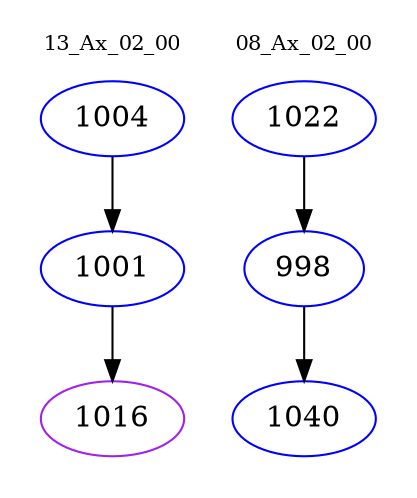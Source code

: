 digraph{
subgraph cluster_0 {
color = white
label = "13_Ax_02_00";
fontsize=10;
T0_1004 [label="1004", color="blue"]
T0_1004 -> T0_1001 [color="black"]
T0_1001 [label="1001", color="blue"]
T0_1001 -> T0_1016 [color="black"]
T0_1016 [label="1016", color="purple"]
}
subgraph cluster_1 {
color = white
label = "08_Ax_02_00";
fontsize=10;
T1_1022 [label="1022", color="blue"]
T1_1022 -> T1_998 [color="black"]
T1_998 [label="998", color="blue"]
T1_998 -> T1_1040 [color="black"]
T1_1040 [label="1040", color="blue"]
}
}
